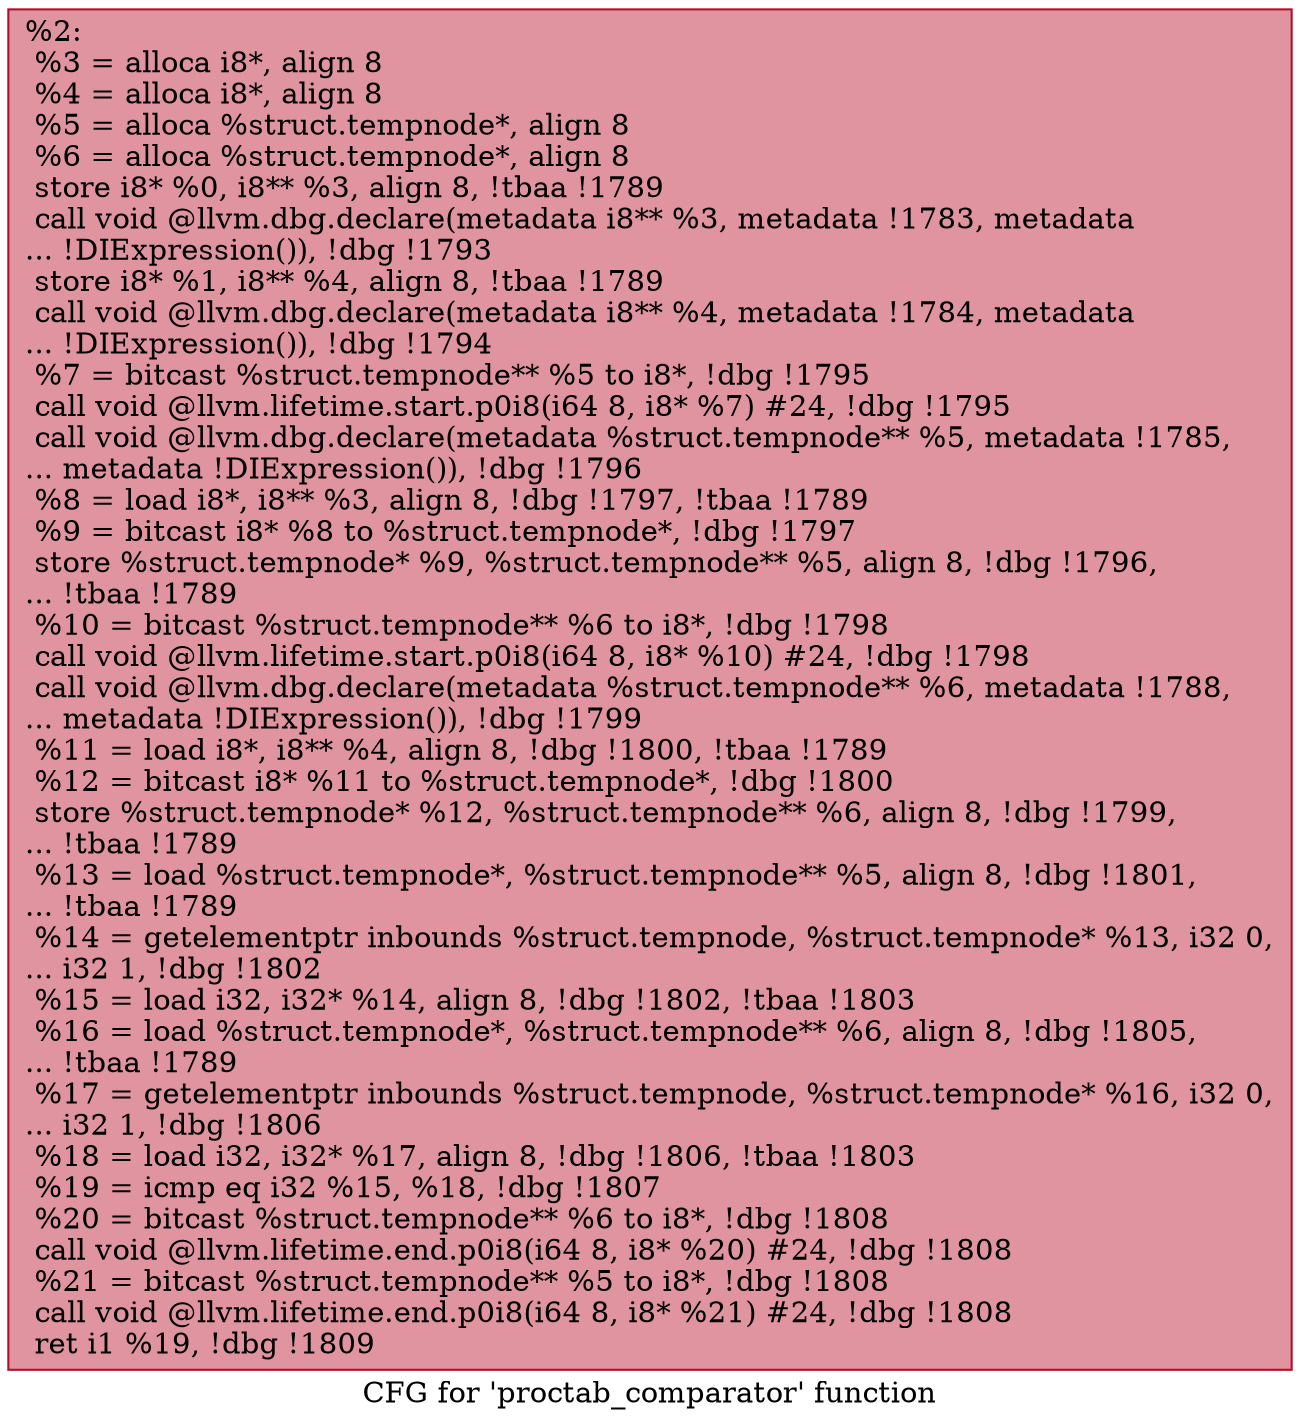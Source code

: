 digraph "CFG for 'proctab_comparator' function" {
	label="CFG for 'proctab_comparator' function";

	Node0x2505dc0 [shape=record,color="#b70d28ff", style=filled, fillcolor="#b70d2870",label="{%2:\l  %3 = alloca i8*, align 8\l  %4 = alloca i8*, align 8\l  %5 = alloca %struct.tempnode*, align 8\l  %6 = alloca %struct.tempnode*, align 8\l  store i8* %0, i8** %3, align 8, !tbaa !1789\l  call void @llvm.dbg.declare(metadata i8** %3, metadata !1783, metadata\l... !DIExpression()), !dbg !1793\l  store i8* %1, i8** %4, align 8, !tbaa !1789\l  call void @llvm.dbg.declare(metadata i8** %4, metadata !1784, metadata\l... !DIExpression()), !dbg !1794\l  %7 = bitcast %struct.tempnode** %5 to i8*, !dbg !1795\l  call void @llvm.lifetime.start.p0i8(i64 8, i8* %7) #24, !dbg !1795\l  call void @llvm.dbg.declare(metadata %struct.tempnode** %5, metadata !1785,\l... metadata !DIExpression()), !dbg !1796\l  %8 = load i8*, i8** %3, align 8, !dbg !1797, !tbaa !1789\l  %9 = bitcast i8* %8 to %struct.tempnode*, !dbg !1797\l  store %struct.tempnode* %9, %struct.tempnode** %5, align 8, !dbg !1796,\l... !tbaa !1789\l  %10 = bitcast %struct.tempnode** %6 to i8*, !dbg !1798\l  call void @llvm.lifetime.start.p0i8(i64 8, i8* %10) #24, !dbg !1798\l  call void @llvm.dbg.declare(metadata %struct.tempnode** %6, metadata !1788,\l... metadata !DIExpression()), !dbg !1799\l  %11 = load i8*, i8** %4, align 8, !dbg !1800, !tbaa !1789\l  %12 = bitcast i8* %11 to %struct.tempnode*, !dbg !1800\l  store %struct.tempnode* %12, %struct.tempnode** %6, align 8, !dbg !1799,\l... !tbaa !1789\l  %13 = load %struct.tempnode*, %struct.tempnode** %5, align 8, !dbg !1801,\l... !tbaa !1789\l  %14 = getelementptr inbounds %struct.tempnode, %struct.tempnode* %13, i32 0,\l... i32 1, !dbg !1802\l  %15 = load i32, i32* %14, align 8, !dbg !1802, !tbaa !1803\l  %16 = load %struct.tempnode*, %struct.tempnode** %6, align 8, !dbg !1805,\l... !tbaa !1789\l  %17 = getelementptr inbounds %struct.tempnode, %struct.tempnode* %16, i32 0,\l... i32 1, !dbg !1806\l  %18 = load i32, i32* %17, align 8, !dbg !1806, !tbaa !1803\l  %19 = icmp eq i32 %15, %18, !dbg !1807\l  %20 = bitcast %struct.tempnode** %6 to i8*, !dbg !1808\l  call void @llvm.lifetime.end.p0i8(i64 8, i8* %20) #24, !dbg !1808\l  %21 = bitcast %struct.tempnode** %5 to i8*, !dbg !1808\l  call void @llvm.lifetime.end.p0i8(i64 8, i8* %21) #24, !dbg !1808\l  ret i1 %19, !dbg !1809\l}"];
}
